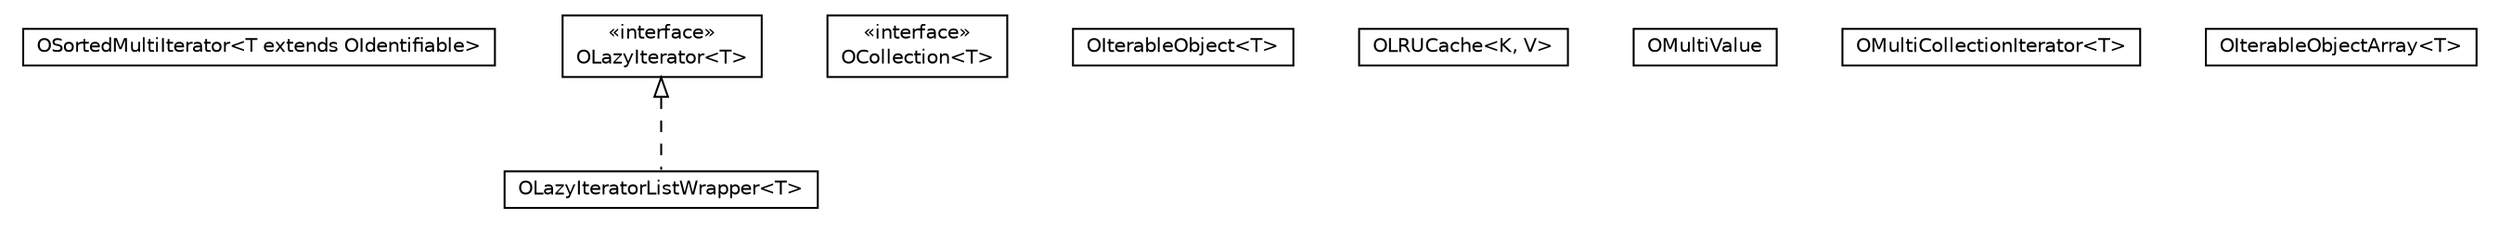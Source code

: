 #!/usr/local/bin/dot
#
# Class diagram 
# Generated by UMLGraph version R5_6-24-gf6e263 (http://www.umlgraph.org/)
#

digraph G {
	edge [fontname="Helvetica",fontsize=10,labelfontname="Helvetica",labelfontsize=10];
	node [fontname="Helvetica",fontsize=10,shape=plaintext];
	nodesep=0.25;
	ranksep=0.5;
	// com.orientechnologies.common.collection.OSortedMultiIterator<T extends com.orientechnologies.orient.core.db.record.OIdentifiable>
	c19369 [label=<<table title="com.orientechnologies.common.collection.OSortedMultiIterator" border="0" cellborder="1" cellspacing="0" cellpadding="2" port="p" href="./OSortedMultiIterator.html">
		<tr><td><table border="0" cellspacing="0" cellpadding="1">
<tr><td align="center" balign="center"> OSortedMultiIterator&lt;T extends OIdentifiable&gt; </td></tr>
		</table></td></tr>
		</table>>, URL="./OSortedMultiIterator.html", fontname="Helvetica", fontcolor="black", fontsize=10.0];
	// com.orientechnologies.common.collection.OLazyIteratorListWrapper<T>
	c19370 [label=<<table title="com.orientechnologies.common.collection.OLazyIteratorListWrapper" border="0" cellborder="1" cellspacing="0" cellpadding="2" port="p" href="./OLazyIteratorListWrapper.html">
		<tr><td><table border="0" cellspacing="0" cellpadding="1">
<tr><td align="center" balign="center"> OLazyIteratorListWrapper&lt;T&gt; </td></tr>
		</table></td></tr>
		</table>>, URL="./OLazyIteratorListWrapper.html", fontname="Helvetica", fontcolor="black", fontsize=10.0];
	// com.orientechnologies.common.collection.OCollection<T>
	c19371 [label=<<table title="com.orientechnologies.common.collection.OCollection" border="0" cellborder="1" cellspacing="0" cellpadding="2" port="p" href="./OCollection.html">
		<tr><td><table border="0" cellspacing="0" cellpadding="1">
<tr><td align="center" balign="center"> &#171;interface&#187; </td></tr>
<tr><td align="center" balign="center"> OCollection&lt;T&gt; </td></tr>
		</table></td></tr>
		</table>>, URL="./OCollection.html", fontname="Helvetica", fontcolor="black", fontsize=10.0];
	// com.orientechnologies.common.collection.OLazyIterator<T>
	c19372 [label=<<table title="com.orientechnologies.common.collection.OLazyIterator" border="0" cellborder="1" cellspacing="0" cellpadding="2" port="p" href="./OLazyIterator.html">
		<tr><td><table border="0" cellspacing="0" cellpadding="1">
<tr><td align="center" balign="center"> &#171;interface&#187; </td></tr>
<tr><td align="center" balign="center"> OLazyIterator&lt;T&gt; </td></tr>
		</table></td></tr>
		</table>>, URL="./OLazyIterator.html", fontname="Helvetica", fontcolor="black", fontsize=10.0];
	// com.orientechnologies.common.collection.OIterableObject<T>
	c19373 [label=<<table title="com.orientechnologies.common.collection.OIterableObject" border="0" cellborder="1" cellspacing="0" cellpadding="2" port="p" href="./OIterableObject.html">
		<tr><td><table border="0" cellspacing="0" cellpadding="1">
<tr><td align="center" balign="center"> OIterableObject&lt;T&gt; </td></tr>
		</table></td></tr>
		</table>>, URL="./OIterableObject.html", fontname="Helvetica", fontcolor="black", fontsize=10.0];
	// com.orientechnologies.common.collection.OLRUCache<K, V>
	c19374 [label=<<table title="com.orientechnologies.common.collection.OLRUCache" border="0" cellborder="1" cellspacing="0" cellpadding="2" port="p" href="./OLRUCache.html">
		<tr><td><table border="0" cellspacing="0" cellpadding="1">
<tr><td align="center" balign="center"> OLRUCache&lt;K, V&gt; </td></tr>
		</table></td></tr>
		</table>>, URL="./OLRUCache.html", fontname="Helvetica", fontcolor="black", fontsize=10.0];
	// com.orientechnologies.common.collection.OMultiValue
	c19375 [label=<<table title="com.orientechnologies.common.collection.OMultiValue" border="0" cellborder="1" cellspacing="0" cellpadding="2" port="p" href="./OMultiValue.html">
		<tr><td><table border="0" cellspacing="0" cellpadding="1">
<tr><td align="center" balign="center"> OMultiValue </td></tr>
		</table></td></tr>
		</table>>, URL="./OMultiValue.html", fontname="Helvetica", fontcolor="black", fontsize=10.0];
	// com.orientechnologies.common.collection.OMultiCollectionIterator<T>
	c19376 [label=<<table title="com.orientechnologies.common.collection.OMultiCollectionIterator" border="0" cellborder="1" cellspacing="0" cellpadding="2" port="p" href="./OMultiCollectionIterator.html">
		<tr><td><table border="0" cellspacing="0" cellpadding="1">
<tr><td align="center" balign="center"> OMultiCollectionIterator&lt;T&gt; </td></tr>
		</table></td></tr>
		</table>>, URL="./OMultiCollectionIterator.html", fontname="Helvetica", fontcolor="black", fontsize=10.0];
	// com.orientechnologies.common.collection.OIterableObjectArray<T>
	c19377 [label=<<table title="com.orientechnologies.common.collection.OIterableObjectArray" border="0" cellborder="1" cellspacing="0" cellpadding="2" port="p" href="./OIterableObjectArray.html">
		<tr><td><table border="0" cellspacing="0" cellpadding="1">
<tr><td align="center" balign="center"> OIterableObjectArray&lt;T&gt; </td></tr>
		</table></td></tr>
		</table>>, URL="./OIterableObjectArray.html", fontname="Helvetica", fontcolor="black", fontsize=10.0];
	//com.orientechnologies.common.collection.OLazyIteratorListWrapper<T> implements com.orientechnologies.common.collection.OLazyIterator<T>
	c19372:p -> c19370:p [dir=back,arrowtail=empty,style=dashed];
}

